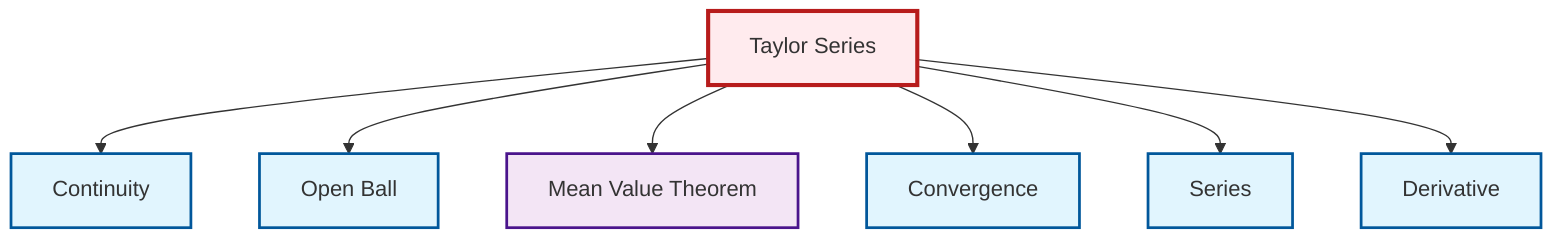 graph TD
    classDef definition fill:#e1f5fe,stroke:#01579b,stroke-width:2px
    classDef theorem fill:#f3e5f5,stroke:#4a148c,stroke-width:2px
    classDef axiom fill:#fff3e0,stroke:#e65100,stroke-width:2px
    classDef example fill:#e8f5e9,stroke:#1b5e20,stroke-width:2px
    classDef current fill:#ffebee,stroke:#b71c1c,stroke-width:3px
    thm-taylor-series["Taylor Series"]:::theorem
    def-open-ball["Open Ball"]:::definition
    def-continuity["Continuity"]:::definition
    def-series["Series"]:::definition
    thm-mean-value["Mean Value Theorem"]:::theorem
    def-derivative["Derivative"]:::definition
    def-convergence["Convergence"]:::definition
    thm-taylor-series --> def-continuity
    thm-taylor-series --> def-open-ball
    thm-taylor-series --> thm-mean-value
    thm-taylor-series --> def-convergence
    thm-taylor-series --> def-series
    thm-taylor-series --> def-derivative
    class thm-taylor-series current